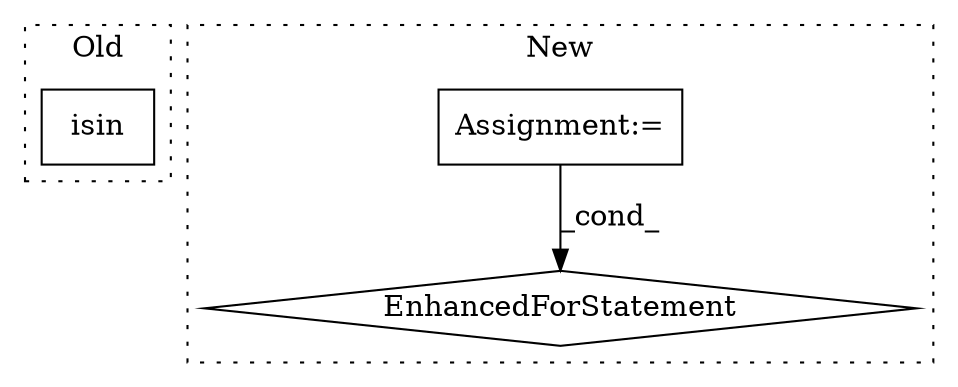 digraph G {
subgraph cluster0 {
1 [label="isin" a="32" s="13222,13253" l="5,1" shape="box"];
label = "Old";
style="dotted";
}
subgraph cluster1 {
2 [label="EnhancedForStatement" a="70" s="13028,13119" l="57,2" shape="diamond"];
3 [label="Assignment:=" a="7" s="13028,13119" l="57,2" shape="box"];
label = "New";
style="dotted";
}
3 -> 2 [label="_cond_"];
}